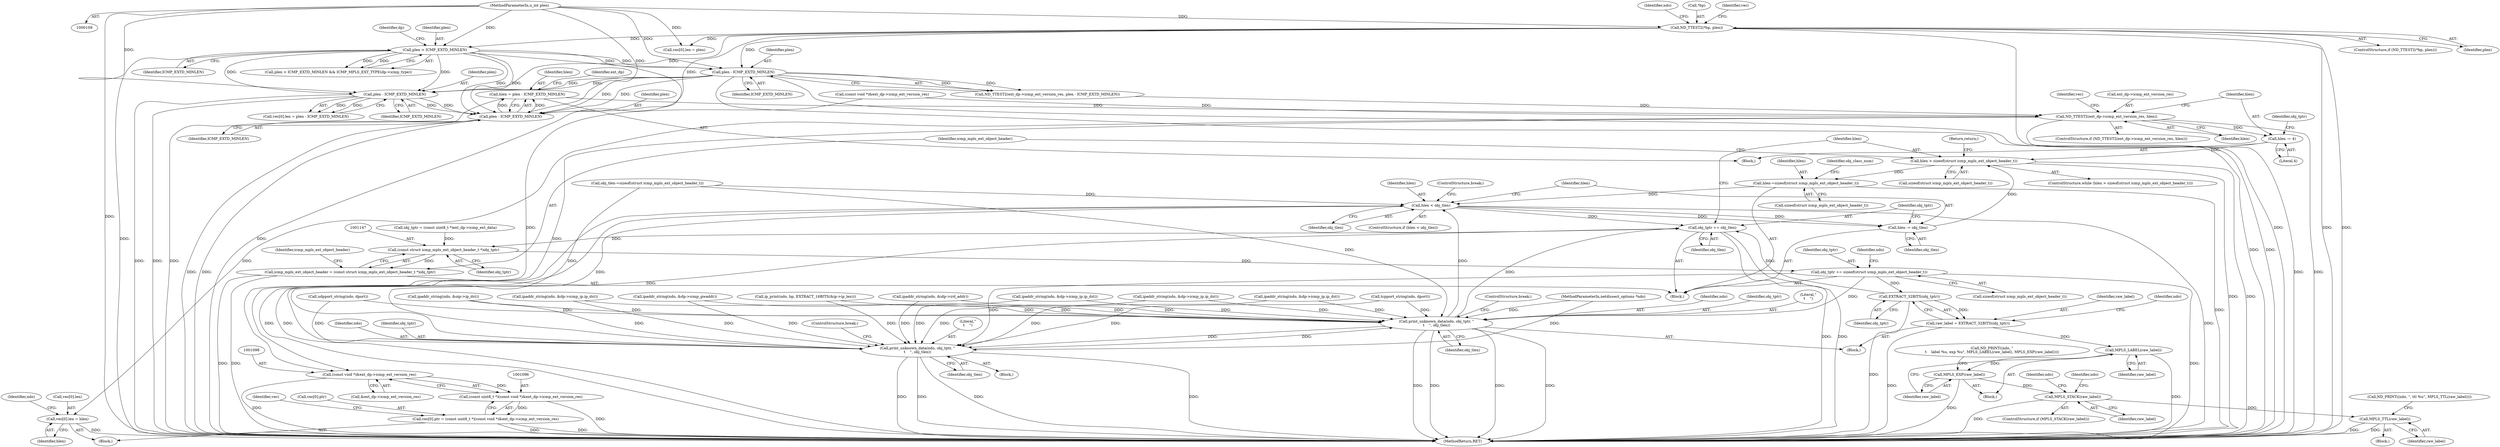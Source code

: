 digraph "0_tcpdump_1a1bce0526a77b62e41531b00f8bb5e21fd4f3a3@integer" {
"1001077" [label="(Call,hlen = plen - ICMP_EXTD_MINLEN)"];
"1001079" [label="(Call,plen - ICMP_EXTD_MINLEN)"];
"1000878" [label="(Call,ND_TTEST2(*bp, plen))"];
"1000112" [label="(MethodParameterIn,u_int plen)"];
"1001044" [label="(Call,plen - ICMP_EXTD_MINLEN)"];
"1001020" [label="(Call,plen - ICMP_EXTD_MINLEN)"];
"1000999" [label="(Call,plen > ICMP_EXTD_MINLEN)"];
"1001083" [label="(Call,ND_TTEST2(ext_dp->icmp_ext_version_res, hlen))"];
"1001097" [label="(Call,(const void *)&ext_dp->icmp_ext_version_res)"];
"1001095" [label="(Call,(const uint8_t *)(const void *)&ext_dp->icmp_ext_version_res)"];
"1001089" [label="(Call,vec[0].ptr = (const uint8_t *)(const void *)&ext_dp->icmp_ext_version_res)"];
"1001103" [label="(Call,vec[0].len = hlen)"];
"1001128" [label="(Call,hlen -= 4)"];
"1001139" [label="(Call,hlen > sizeof(struct icmp_mpls_ext_object_header_t))"];
"1001187" [label="(Call,hlen-=sizeof(struct icmp_mpls_ext_object_header_t))"];
"1001263" [label="(Call,hlen < obj_tlen)"];
"1001267" [label="(Call,hlen -= obj_tlen)"];
"1001270" [label="(Call,obj_tptr += obj_tlen)"];
"1001146" [label="(Call,(const struct icmp_mpls_ext_object_header_t *)obj_tptr)"];
"1001144" [label="(Call,icmp_mpls_ext_object_header = (const struct icmp_mpls_ext_object_header_t *)obj_tptr)"];
"1001168" [label="(Call,obj_tptr += sizeof(struct icmp_mpls_ext_object_header_t))"];
"1001220" [label="(Call,EXTRACT_32BITS(obj_tptr))"];
"1001218" [label="(Call,raw_label = EXTRACT_32BITS(obj_tptr))"];
"1001228" [label="(Call,MPLS_LABEL(raw_label))"];
"1001230" [label="(Call,MPLS_EXP(raw_label))"];
"1001233" [label="(Call,MPLS_STACK(raw_label))"];
"1001244" [label="(Call,MPLS_TTL(raw_label))"];
"1001248" [label="(Call,print_unknown_data(ndo, obj_tptr, \"\n\t    \", obj_tlen))"];
"1001256" [label="(Call,print_unknown_data(ndo, obj_tptr, \"\n\t    \", obj_tlen))"];
"1001272" [label="(Identifier,obj_tlen)"];
"1001032" [label="(Call,(const void *)&ext_dp->icmp_ext_version_res)"];
"1001000" [label="(Identifier,plen)"];
"1001242" [label="(Block,)"];
"1000879" [label="(Call,*bp)"];
"1001097" [label="(Call,(const void *)&ext_dp->icmp_ext_version_res)"];
"1000112" [label="(MethodParameterIn,u_int plen)"];
"1001237" [label="(Identifier,ndo)"];
"1001221" [label="(Identifier,obj_tptr)"];
"1001233" [label="(Call,MPLS_STACK(raw_label))"];
"1000887" [label="(Identifier,vec)"];
"1000998" [label="(Call,plen > ICMP_EXTD_MINLEN && ICMP_MPLS_EXT_TYPE(dp->icmp_type))"];
"1001085" [label="(Identifier,ext_dp)"];
"1001044" [label="(Call,plen - ICMP_EXTD_MINLEN)"];
"1000939" [label="(Identifier,ndo)"];
"1001174" [label="(Identifier,ndo)"];
"1001234" [label="(Identifier,raw_label)"];
"1001151" [label="(Identifier,icmp_mpls_ext_object_header)"];
"1001140" [label="(Identifier,hlen)"];
"1001249" [label="(Identifier,ndo)"];
"1001080" [label="(Identifier,plen)"];
"1001132" [label="(Identifier,obj_tptr)"];
"1001082" [label="(ControlStructure,if (ND_TTEST2(ext_dp->icmp_ext_version_res, hlen)))"];
"1001129" [label="(Identifier,hlen)"];
"1001269" [label="(Identifier,obj_tlen)"];
"1001095" [label="(Call,(const uint8_t *)(const void *)&ext_dp->icmp_ext_version_res)"];
"1001131" [label="(Call,obj_tptr = (const uint8_t *)ext_dp->icmp_ext_data)"];
"1001202" [label="(Call,obj_tlen-=sizeof(struct icmp_mpls_ext_object_header_t))"];
"1001259" [label="(Literal,\"\n\t    \")"];
"1001231" [label="(Identifier,raw_label)"];
"1001045" [label="(Identifier,plen)"];
"1001099" [label="(Call,&ext_dp->icmp_ext_version_res)"];
"1000365" [label="(Call,ipaddr_string(ndo, &dp->icmp_ip.ip_dst))"];
"1001046" [label="(Identifier,ICMP_EXTD_MINLEN)"];
"1001128" [label="(Call,hlen -= 4)"];
"1001241" [label="(Identifier,ndo)"];
"1001267" [label="(Call,hlen -= obj_tlen)"];
"1001109" [label="(Identifier,hlen)"];
"1001083" [label="(Call,ND_TTEST2(ext_dp->icmp_ext_version_res, hlen))"];
"1001265" [label="(Identifier,obj_tlen)"];
"1001038" [label="(Call,vec[0].len = plen - ICMP_EXTD_MINLEN)"];
"1001256" [label="(Call,print_unknown_data(ndo, obj_tptr, \"\n\t    \", obj_tlen))"];
"1001001" [label="(Identifier,ICMP_EXTD_MINLEN)"];
"1001189" [label="(Call,sizeof(struct icmp_mpls_ext_object_header_t))"];
"1000311" [label="(Call,udpport_string(ndo, dport))"];
"1001006" [label="(Block,)"];
"1000408" [label="(Call,ipaddr_string(ndo, &dp->icmp_ip.ip_dst))"];
"1000656" [label="(Call,ipaddr_string(ndo, &idp->ird_addr))"];
"1001257" [label="(Identifier,ndo)"];
"1001271" [label="(Identifier,obj_tptr)"];
"1001016" [label="(Call,ND_TTEST2(ext_dp->icmp_ext_version_res, plen - ICMP_EXTD_MINLEN))"];
"1001222" [label="(Call,ND_PRINT((ndo, \"\n\t    label %u, exp %u\", MPLS_LABEL(raw_label), MPLS_EXP(raw_label))))"];
"1001148" [label="(Identifier,obj_tptr)"];
"1001245" [label="(Identifier,raw_label)"];
"1001144" [label="(Call,icmp_mpls_ext_object_header = (const struct icmp_mpls_ext_object_header_t *)obj_tptr)"];
"1000383" [label="(Call,ipaddr_string(ndo, &dp->icmp_ip.ip_dst))"];
"1001078" [label="(Identifier,hlen)"];
"1001258" [label="(Identifier,obj_tptr)"];
"1001103" [label="(Call,vec[0].len = hlen)"];
"1001004" [label="(Identifier,dp)"];
"1000221" [label="(Call,ipaddr_string(ndo, &dp->icmp_ip.ip_dst))"];
"1001262" [label="(ControlStructure,if (hlen < obj_tlen))"];
"1000323" [label="(Call,ipaddr_string(ndo, &oip->ip_dst))"];
"1000999" [label="(Call,plen > ICMP_EXTD_MINLEN)"];
"1000877" [label="(ControlStructure,if (ND_TTEST2(*bp, plen)))"];
"1001250" [label="(Identifier,obj_tptr)"];
"1000448" [label="(Call,ipaddr_string(ndo, &dp->icmp_gwaddr))"];
"1001146" [label="(Call,(const struct icmp_mpls_ext_object_header_t *)obj_tptr)"];
"1001264" [label="(Identifier,hlen)"];
"1001141" [label="(Call,sizeof(struct icmp_mpls_ext_object_header_t))"];
"1001232" [label="(ControlStructure,if (MPLS_STACK(raw_label)))"];
"1001021" [label="(Identifier,plen)"];
"1001248" [label="(Call,print_unknown_data(ndo, obj_tptr, \"\n\t    \", obj_tlen))"];
"1001251" [label="(Literal,\"\n\t    \")"];
"1001130" [label="(Literal,4)"];
"1001089" [label="(Call,vec[0].ptr = (const uint8_t *)(const void *)&ext_dp->icmp_ext_version_res)"];
"1001270" [label="(Call,obj_tptr += obj_tlen)"];
"1001260" [label="(Identifier,obj_tlen)"];
"1001228" [label="(Call,MPLS_LABEL(raw_label))"];
"1001227" [label="(Block,)"];
"1001170" [label="(Call,sizeof(struct icmp_mpls_ext_object_header_t))"];
"1000293" [label="(Call,tcpport_string(ndo, dport))"];
"1001143" [label="(Block,)"];
"1001112" [label="(Identifier,ndo)"];
"1001263" [label="(Call,hlen < obj_tlen)"];
"1001106" [label="(Identifier,vec)"];
"1001194" [label="(Identifier,obj_class_num)"];
"1001022" [label="(Identifier,ICMP_EXTD_MINLEN)"];
"1001224" [label="(Identifier,ndo)"];
"1001104" [label="(Call,vec[0].len)"];
"1001020" [label="(Call,plen - ICMP_EXTD_MINLEN)"];
"1001079" [label="(Call,plen - ICMP_EXTD_MINLEN)"];
"1001092" [label="(Identifier,vec)"];
"1001220" [label="(Call,EXTRACT_32BITS(obj_tptr))"];
"1001253" [label="(ControlStructure,break;)"];
"1001138" [label="(ControlStructure,while (hlen > sizeof(struct icmp_mpls_ext_object_header_t)))"];
"1001279" [label="(MethodReturn,RET)"];
"1001208" [label="(Block,)"];
"1000110" [label="(MethodParameterIn,netdissect_options *ndo)"];
"1000895" [label="(Call,vec[0].len = plen)"];
"1001090" [label="(Call,vec[0].ptr)"];
"1001219" [label="(Identifier,raw_label)"];
"1001084" [label="(Call,ext_dp->icmp_ext_version_res)"];
"1001139" [label="(Call,hlen > sizeof(struct icmp_mpls_ext_object_header_t))"];
"1001268" [label="(Identifier,hlen)"];
"1000878" [label="(Call,ND_TTEST2(*bp, plen))"];
"1001168" [label="(Call,obj_tptr += sizeof(struct icmp_mpls_ext_object_header_t))"];
"1001145" [label="(Identifier,icmp_mpls_ext_object_header)"];
"1001244" [label="(Call,MPLS_TTL(raw_label))"];
"1001239" [label="(Call,ND_PRINT((ndo, \", ttl %u\", MPLS_TTL(raw_label))))"];
"1001077" [label="(Call,hlen = plen - ICMP_EXTD_MINLEN)"];
"1001088" [label="(Block,)"];
"1001218" [label="(Call,raw_label = EXTRACT_32BITS(obj_tptr))"];
"1001230" [label="(Call,MPLS_EXP(raw_label))"];
"1000881" [label="(Identifier,plen)"];
"1001169" [label="(Identifier,obj_tptr)"];
"1001087" [label="(Identifier,hlen)"];
"1001188" [label="(Identifier,hlen)"];
"1000978" [label="(Call,ip_print(ndo, bp, EXTRACT_16BITS(&ip->ip_len)))"];
"1001261" [label="(ControlStructure,break;)"];
"1001212" [label="(Block,)"];
"1001229" [label="(Identifier,raw_label)"];
"1001081" [label="(Identifier,ICMP_EXTD_MINLEN)"];
"1001266" [label="(ControlStructure,break;)"];
"1001252" [label="(Identifier,obj_tlen)"];
"1001187" [label="(Call,hlen-=sizeof(struct icmp_mpls_ext_object_header_t))"];
"1001273" [label="(Return,return;)"];
"1001077" -> "1001006"  [label="AST: "];
"1001077" -> "1001079"  [label="CFG: "];
"1001078" -> "1001077"  [label="AST: "];
"1001079" -> "1001077"  [label="AST: "];
"1001085" -> "1001077"  [label="CFG: "];
"1001077" -> "1001279"  [label="DDG: "];
"1001079" -> "1001077"  [label="DDG: "];
"1001079" -> "1001077"  [label="DDG: "];
"1001077" -> "1001083"  [label="DDG: "];
"1001079" -> "1001081"  [label="CFG: "];
"1001080" -> "1001079"  [label="AST: "];
"1001081" -> "1001079"  [label="AST: "];
"1001079" -> "1001279"  [label="DDG: "];
"1001079" -> "1001279"  [label="DDG: "];
"1000878" -> "1001079"  [label="DDG: "];
"1001044" -> "1001079"  [label="DDG: "];
"1001044" -> "1001079"  [label="DDG: "];
"1001020" -> "1001079"  [label="DDG: "];
"1001020" -> "1001079"  [label="DDG: "];
"1000999" -> "1001079"  [label="DDG: "];
"1000999" -> "1001079"  [label="DDG: "];
"1000112" -> "1001079"  [label="DDG: "];
"1000878" -> "1000877"  [label="AST: "];
"1000878" -> "1000881"  [label="CFG: "];
"1000879" -> "1000878"  [label="AST: "];
"1000881" -> "1000878"  [label="AST: "];
"1000887" -> "1000878"  [label="CFG: "];
"1000939" -> "1000878"  [label="CFG: "];
"1000878" -> "1001279"  [label="DDG: "];
"1000878" -> "1001279"  [label="DDG: "];
"1000878" -> "1001279"  [label="DDG: "];
"1000112" -> "1000878"  [label="DDG: "];
"1000878" -> "1000895"  [label="DDG: "];
"1000878" -> "1000999"  [label="DDG: "];
"1000878" -> "1001020"  [label="DDG: "];
"1000878" -> "1001044"  [label="DDG: "];
"1000112" -> "1000109"  [label="AST: "];
"1000112" -> "1001279"  [label="DDG: "];
"1000112" -> "1000895"  [label="DDG: "];
"1000112" -> "1000999"  [label="DDG: "];
"1000112" -> "1001020"  [label="DDG: "];
"1000112" -> "1001044"  [label="DDG: "];
"1001044" -> "1001038"  [label="AST: "];
"1001044" -> "1001046"  [label="CFG: "];
"1001045" -> "1001044"  [label="AST: "];
"1001046" -> "1001044"  [label="AST: "];
"1001038" -> "1001044"  [label="CFG: "];
"1001044" -> "1001279"  [label="DDG: "];
"1001044" -> "1001279"  [label="DDG: "];
"1001044" -> "1001038"  [label="DDG: "];
"1001044" -> "1001038"  [label="DDG: "];
"1001020" -> "1001044"  [label="DDG: "];
"1001020" -> "1001044"  [label="DDG: "];
"1000999" -> "1001044"  [label="DDG: "];
"1000999" -> "1001044"  [label="DDG: "];
"1001020" -> "1001016"  [label="AST: "];
"1001020" -> "1001022"  [label="CFG: "];
"1001021" -> "1001020"  [label="AST: "];
"1001022" -> "1001020"  [label="AST: "];
"1001016" -> "1001020"  [label="CFG: "];
"1001020" -> "1001279"  [label="DDG: "];
"1001020" -> "1001279"  [label="DDG: "];
"1001020" -> "1001016"  [label="DDG: "];
"1001020" -> "1001016"  [label="DDG: "];
"1000999" -> "1001020"  [label="DDG: "];
"1000999" -> "1001020"  [label="DDG: "];
"1000999" -> "1000998"  [label="AST: "];
"1000999" -> "1001001"  [label="CFG: "];
"1001000" -> "1000999"  [label="AST: "];
"1001001" -> "1000999"  [label="AST: "];
"1001004" -> "1000999"  [label="CFG: "];
"1000998" -> "1000999"  [label="CFG: "];
"1000999" -> "1001279"  [label="DDG: "];
"1000999" -> "1001279"  [label="DDG: "];
"1000999" -> "1000998"  [label="DDG: "];
"1000999" -> "1000998"  [label="DDG: "];
"1001083" -> "1001082"  [label="AST: "];
"1001083" -> "1001087"  [label="CFG: "];
"1001084" -> "1001083"  [label="AST: "];
"1001087" -> "1001083"  [label="AST: "];
"1001092" -> "1001083"  [label="CFG: "];
"1001129" -> "1001083"  [label="CFG: "];
"1001083" -> "1001279"  [label="DDG: "];
"1001083" -> "1001279"  [label="DDG: "];
"1001032" -> "1001083"  [label="DDG: "];
"1001016" -> "1001083"  [label="DDG: "];
"1001083" -> "1001097"  [label="DDG: "];
"1001083" -> "1001103"  [label="DDG: "];
"1001083" -> "1001128"  [label="DDG: "];
"1001097" -> "1001095"  [label="AST: "];
"1001097" -> "1001099"  [label="CFG: "];
"1001098" -> "1001097"  [label="AST: "];
"1001099" -> "1001097"  [label="AST: "];
"1001095" -> "1001097"  [label="CFG: "];
"1001097" -> "1001279"  [label="DDG: "];
"1001097" -> "1001095"  [label="DDG: "];
"1001032" -> "1001097"  [label="DDG: "];
"1001095" -> "1001089"  [label="AST: "];
"1001096" -> "1001095"  [label="AST: "];
"1001089" -> "1001095"  [label="CFG: "];
"1001095" -> "1001279"  [label="DDG: "];
"1001095" -> "1001089"  [label="DDG: "];
"1001089" -> "1001088"  [label="AST: "];
"1001090" -> "1001089"  [label="AST: "];
"1001106" -> "1001089"  [label="CFG: "];
"1001089" -> "1001279"  [label="DDG: "];
"1001089" -> "1001279"  [label="DDG: "];
"1001103" -> "1001088"  [label="AST: "];
"1001103" -> "1001109"  [label="CFG: "];
"1001104" -> "1001103"  [label="AST: "];
"1001109" -> "1001103"  [label="AST: "];
"1001112" -> "1001103"  [label="CFG: "];
"1001103" -> "1001279"  [label="DDG: "];
"1001128" -> "1001006"  [label="AST: "];
"1001128" -> "1001130"  [label="CFG: "];
"1001129" -> "1001128"  [label="AST: "];
"1001130" -> "1001128"  [label="AST: "];
"1001132" -> "1001128"  [label="CFG: "];
"1001128" -> "1001139"  [label="DDG: "];
"1001139" -> "1001138"  [label="AST: "];
"1001139" -> "1001141"  [label="CFG: "];
"1001140" -> "1001139"  [label="AST: "];
"1001141" -> "1001139"  [label="AST: "];
"1001145" -> "1001139"  [label="CFG: "];
"1001273" -> "1001139"  [label="CFG: "];
"1001139" -> "1001279"  [label="DDG: "];
"1001139" -> "1001279"  [label="DDG: "];
"1001267" -> "1001139"  [label="DDG: "];
"1001139" -> "1001187"  [label="DDG: "];
"1001187" -> "1001143"  [label="AST: "];
"1001187" -> "1001189"  [label="CFG: "];
"1001188" -> "1001187"  [label="AST: "];
"1001189" -> "1001187"  [label="AST: "];
"1001194" -> "1001187"  [label="CFG: "];
"1001187" -> "1001279"  [label="DDG: "];
"1001187" -> "1001263"  [label="DDG: "];
"1001263" -> "1001262"  [label="AST: "];
"1001263" -> "1001265"  [label="CFG: "];
"1001264" -> "1001263"  [label="AST: "];
"1001265" -> "1001263"  [label="AST: "];
"1001266" -> "1001263"  [label="CFG: "];
"1001268" -> "1001263"  [label="CFG: "];
"1001263" -> "1001279"  [label="DDG: "];
"1001263" -> "1001279"  [label="DDG: "];
"1001263" -> "1001279"  [label="DDG: "];
"1001202" -> "1001263"  [label="DDG: "];
"1001256" -> "1001263"  [label="DDG: "];
"1001248" -> "1001263"  [label="DDG: "];
"1001263" -> "1001267"  [label="DDG: "];
"1001263" -> "1001267"  [label="DDG: "];
"1001263" -> "1001270"  [label="DDG: "];
"1001267" -> "1001143"  [label="AST: "];
"1001267" -> "1001269"  [label="CFG: "];
"1001268" -> "1001267"  [label="AST: "];
"1001269" -> "1001267"  [label="AST: "];
"1001271" -> "1001267"  [label="CFG: "];
"1001270" -> "1001143"  [label="AST: "];
"1001270" -> "1001272"  [label="CFG: "];
"1001271" -> "1001270"  [label="AST: "];
"1001272" -> "1001270"  [label="AST: "];
"1001140" -> "1001270"  [label="CFG: "];
"1001270" -> "1001279"  [label="DDG: "];
"1001270" -> "1001279"  [label="DDG: "];
"1001270" -> "1001146"  [label="DDG: "];
"1001220" -> "1001270"  [label="DDG: "];
"1001256" -> "1001270"  [label="DDG: "];
"1001248" -> "1001270"  [label="DDG: "];
"1001146" -> "1001144"  [label="AST: "];
"1001146" -> "1001148"  [label="CFG: "];
"1001147" -> "1001146"  [label="AST: "];
"1001148" -> "1001146"  [label="AST: "];
"1001144" -> "1001146"  [label="CFG: "];
"1001146" -> "1001144"  [label="DDG: "];
"1001131" -> "1001146"  [label="DDG: "];
"1001146" -> "1001168"  [label="DDG: "];
"1001144" -> "1001143"  [label="AST: "];
"1001145" -> "1001144"  [label="AST: "];
"1001151" -> "1001144"  [label="CFG: "];
"1001144" -> "1001279"  [label="DDG: "];
"1001144" -> "1001279"  [label="DDG: "];
"1001168" -> "1001143"  [label="AST: "];
"1001168" -> "1001170"  [label="CFG: "];
"1001169" -> "1001168"  [label="AST: "];
"1001170" -> "1001168"  [label="AST: "];
"1001174" -> "1001168"  [label="CFG: "];
"1001168" -> "1001279"  [label="DDG: "];
"1001168" -> "1001220"  [label="DDG: "];
"1001168" -> "1001248"  [label="DDG: "];
"1001168" -> "1001256"  [label="DDG: "];
"1001220" -> "1001218"  [label="AST: "];
"1001220" -> "1001221"  [label="CFG: "];
"1001221" -> "1001220"  [label="AST: "];
"1001218" -> "1001220"  [label="CFG: "];
"1001220" -> "1001279"  [label="DDG: "];
"1001220" -> "1001218"  [label="DDG: "];
"1001218" -> "1001212"  [label="AST: "];
"1001219" -> "1001218"  [label="AST: "];
"1001224" -> "1001218"  [label="CFG: "];
"1001218" -> "1001279"  [label="DDG: "];
"1001218" -> "1001228"  [label="DDG: "];
"1001228" -> "1001227"  [label="AST: "];
"1001228" -> "1001229"  [label="CFG: "];
"1001229" -> "1001228"  [label="AST: "];
"1001231" -> "1001228"  [label="CFG: "];
"1001228" -> "1001279"  [label="DDG: "];
"1001228" -> "1001230"  [label="DDG: "];
"1001230" -> "1001227"  [label="AST: "];
"1001230" -> "1001231"  [label="CFG: "];
"1001231" -> "1001230"  [label="AST: "];
"1001222" -> "1001230"  [label="CFG: "];
"1001230" -> "1001279"  [label="DDG: "];
"1001230" -> "1001233"  [label="DDG: "];
"1001233" -> "1001232"  [label="AST: "];
"1001233" -> "1001234"  [label="CFG: "];
"1001234" -> "1001233"  [label="AST: "];
"1001237" -> "1001233"  [label="CFG: "];
"1001241" -> "1001233"  [label="CFG: "];
"1001233" -> "1001279"  [label="DDG: "];
"1001233" -> "1001244"  [label="DDG: "];
"1001244" -> "1001242"  [label="AST: "];
"1001244" -> "1001245"  [label="CFG: "];
"1001245" -> "1001244"  [label="AST: "];
"1001239" -> "1001244"  [label="CFG: "];
"1001244" -> "1001279"  [label="DDG: "];
"1001244" -> "1001279"  [label="DDG: "];
"1001248" -> "1001212"  [label="AST: "];
"1001248" -> "1001252"  [label="CFG: "];
"1001249" -> "1001248"  [label="AST: "];
"1001250" -> "1001248"  [label="AST: "];
"1001251" -> "1001248"  [label="AST: "];
"1001252" -> "1001248"  [label="AST: "];
"1001253" -> "1001248"  [label="CFG: "];
"1001248" -> "1001279"  [label="DDG: "];
"1001248" -> "1001279"  [label="DDG: "];
"1001248" -> "1001279"  [label="DDG: "];
"1001248" -> "1001279"  [label="DDG: "];
"1000311" -> "1001248"  [label="DDG: "];
"1000293" -> "1001248"  [label="DDG: "];
"1000383" -> "1001248"  [label="DDG: "];
"1000978" -> "1001248"  [label="DDG: "];
"1000365" -> "1001248"  [label="DDG: "];
"1000323" -> "1001248"  [label="DDG: "];
"1000656" -> "1001248"  [label="DDG: "];
"1001256" -> "1001248"  [label="DDG: "];
"1000408" -> "1001248"  [label="DDG: "];
"1000221" -> "1001248"  [label="DDG: "];
"1000448" -> "1001248"  [label="DDG: "];
"1000110" -> "1001248"  [label="DDG: "];
"1001202" -> "1001248"  [label="DDG: "];
"1001248" -> "1001256"  [label="DDG: "];
"1001256" -> "1001208"  [label="AST: "];
"1001256" -> "1001260"  [label="CFG: "];
"1001257" -> "1001256"  [label="AST: "];
"1001258" -> "1001256"  [label="AST: "];
"1001259" -> "1001256"  [label="AST: "];
"1001260" -> "1001256"  [label="AST: "];
"1001261" -> "1001256"  [label="CFG: "];
"1001256" -> "1001279"  [label="DDG: "];
"1001256" -> "1001279"  [label="DDG: "];
"1001256" -> "1001279"  [label="DDG: "];
"1001256" -> "1001279"  [label="DDG: "];
"1000311" -> "1001256"  [label="DDG: "];
"1000293" -> "1001256"  [label="DDG: "];
"1000383" -> "1001256"  [label="DDG: "];
"1000978" -> "1001256"  [label="DDG: "];
"1000365" -> "1001256"  [label="DDG: "];
"1000323" -> "1001256"  [label="DDG: "];
"1000656" -> "1001256"  [label="DDG: "];
"1000408" -> "1001256"  [label="DDG: "];
"1000221" -> "1001256"  [label="DDG: "];
"1000448" -> "1001256"  [label="DDG: "];
"1000110" -> "1001256"  [label="DDG: "];
"1001202" -> "1001256"  [label="DDG: "];
}
